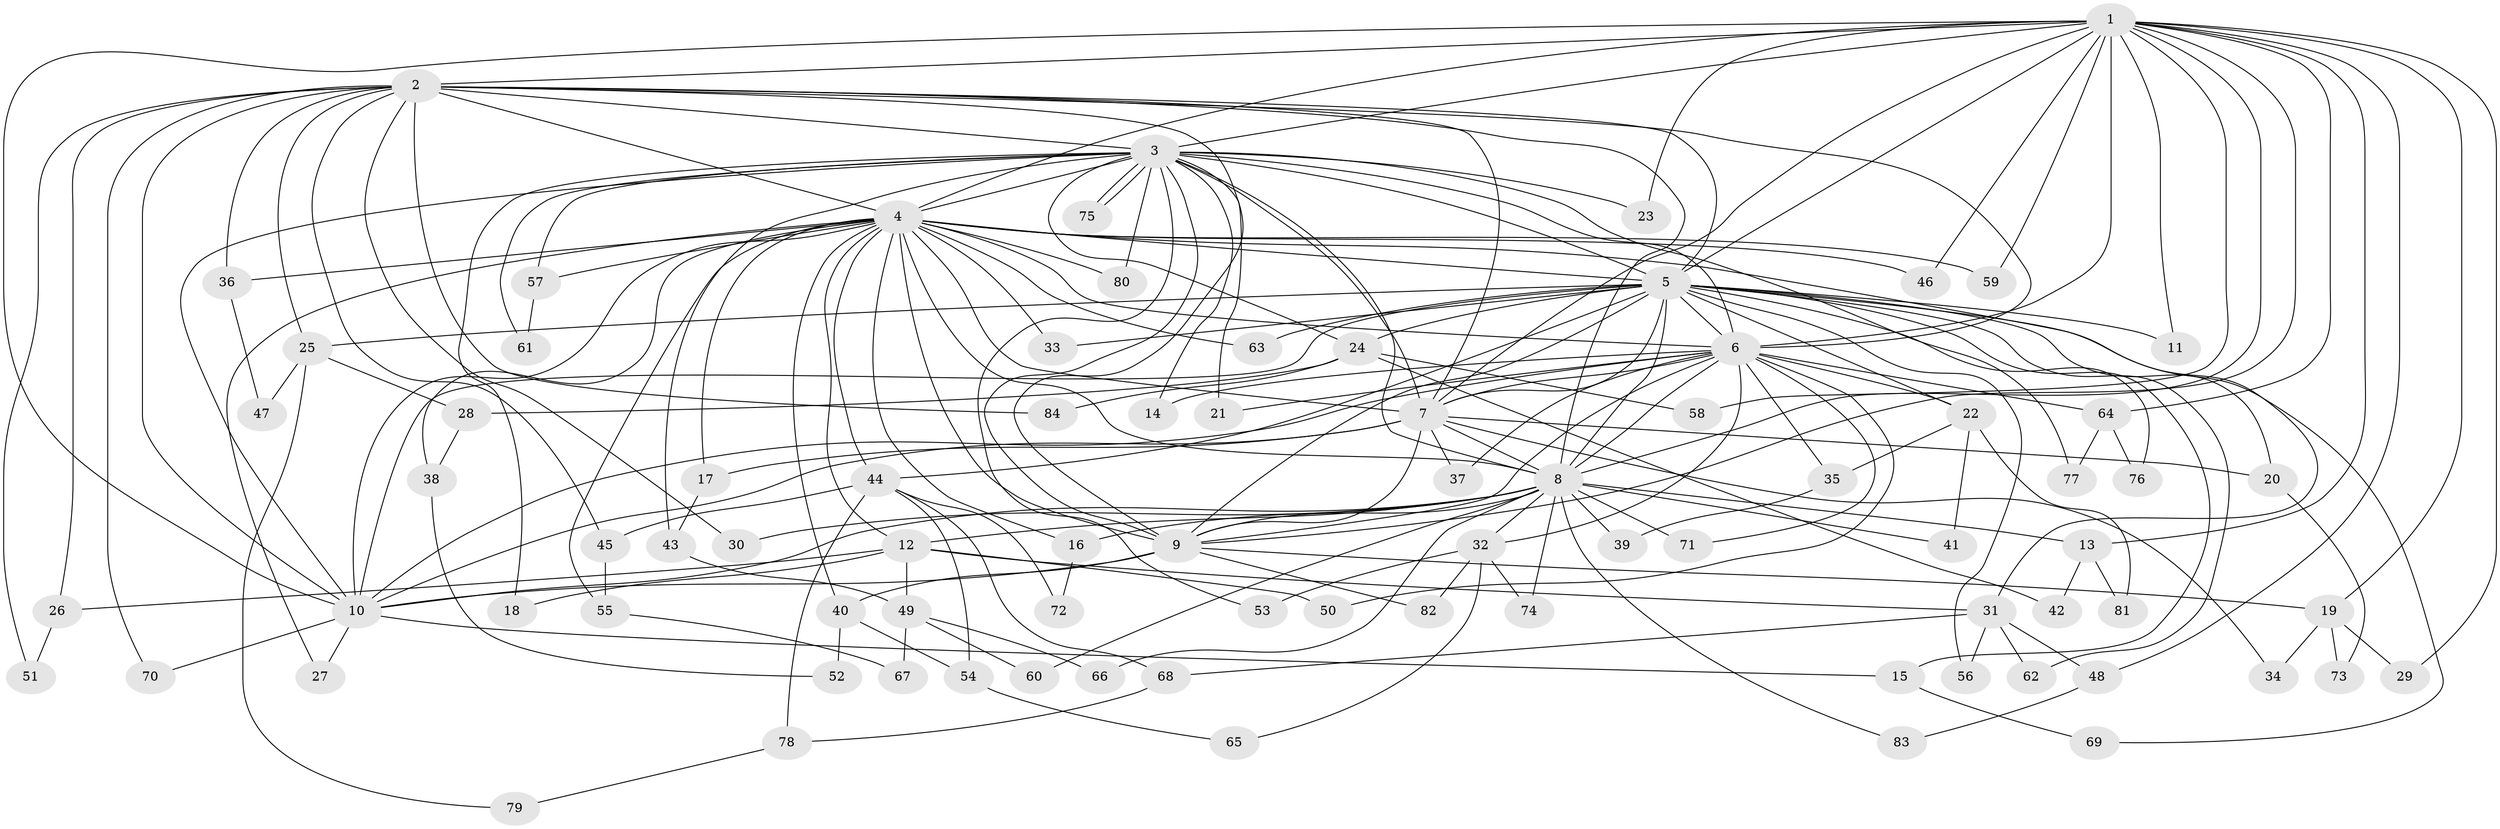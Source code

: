 // coarse degree distribution, {10: 0.11538461538461539, 4: 0.23076923076923078, 7: 0.038461538461538464, 2: 0.07692307692307693, 6: 0.07692307692307693, 3: 0.19230769230769232, 16: 0.038461538461538464, 5: 0.07692307692307693, 14: 0.038461538461538464, 15: 0.038461538461538464, 12: 0.038461538461538464, 1: 0.038461538461538464}
// Generated by graph-tools (version 1.1) at 2025/36/03/04/25 23:36:23]
// undirected, 84 vertices, 193 edges
graph export_dot {
  node [color=gray90,style=filled];
  1;
  2;
  3;
  4;
  5;
  6;
  7;
  8;
  9;
  10;
  11;
  12;
  13;
  14;
  15;
  16;
  17;
  18;
  19;
  20;
  21;
  22;
  23;
  24;
  25;
  26;
  27;
  28;
  29;
  30;
  31;
  32;
  33;
  34;
  35;
  36;
  37;
  38;
  39;
  40;
  41;
  42;
  43;
  44;
  45;
  46;
  47;
  48;
  49;
  50;
  51;
  52;
  53;
  54;
  55;
  56;
  57;
  58;
  59;
  60;
  61;
  62;
  63;
  64;
  65;
  66;
  67;
  68;
  69;
  70;
  71;
  72;
  73;
  74;
  75;
  76;
  77;
  78;
  79;
  80;
  81;
  82;
  83;
  84;
  1 -- 2;
  1 -- 3;
  1 -- 4;
  1 -- 5;
  1 -- 6;
  1 -- 7;
  1 -- 8;
  1 -- 9;
  1 -- 10;
  1 -- 11;
  1 -- 13;
  1 -- 19;
  1 -- 23;
  1 -- 29;
  1 -- 46;
  1 -- 48;
  1 -- 58;
  1 -- 59;
  1 -- 64;
  2 -- 3;
  2 -- 4;
  2 -- 5;
  2 -- 6;
  2 -- 7;
  2 -- 8;
  2 -- 9;
  2 -- 10;
  2 -- 25;
  2 -- 26;
  2 -- 30;
  2 -- 36;
  2 -- 45;
  2 -- 51;
  2 -- 70;
  2 -- 84;
  3 -- 4;
  3 -- 5;
  3 -- 6;
  3 -- 7;
  3 -- 8;
  3 -- 9;
  3 -- 10;
  3 -- 14;
  3 -- 18;
  3 -- 21;
  3 -- 23;
  3 -- 24;
  3 -- 43;
  3 -- 53;
  3 -- 57;
  3 -- 61;
  3 -- 75;
  3 -- 75;
  3 -- 77;
  3 -- 80;
  4 -- 5;
  4 -- 6;
  4 -- 7;
  4 -- 8;
  4 -- 9;
  4 -- 10;
  4 -- 12;
  4 -- 16;
  4 -- 17;
  4 -- 27;
  4 -- 31;
  4 -- 33;
  4 -- 36;
  4 -- 38;
  4 -- 40;
  4 -- 44;
  4 -- 46;
  4 -- 55;
  4 -- 57;
  4 -- 59;
  4 -- 63;
  4 -- 80;
  5 -- 6;
  5 -- 7;
  5 -- 8;
  5 -- 9;
  5 -- 10;
  5 -- 11;
  5 -- 15;
  5 -- 20;
  5 -- 22;
  5 -- 24;
  5 -- 25;
  5 -- 33;
  5 -- 44;
  5 -- 56;
  5 -- 62;
  5 -- 63;
  5 -- 69;
  5 -- 76;
  6 -- 7;
  6 -- 8;
  6 -- 9;
  6 -- 10;
  6 -- 14;
  6 -- 21;
  6 -- 22;
  6 -- 32;
  6 -- 35;
  6 -- 37;
  6 -- 50;
  6 -- 64;
  6 -- 71;
  7 -- 8;
  7 -- 9;
  7 -- 10;
  7 -- 17;
  7 -- 20;
  7 -- 34;
  7 -- 37;
  8 -- 9;
  8 -- 10;
  8 -- 12;
  8 -- 13;
  8 -- 16;
  8 -- 30;
  8 -- 32;
  8 -- 39;
  8 -- 41;
  8 -- 60;
  8 -- 66;
  8 -- 71;
  8 -- 74;
  8 -- 83;
  9 -- 10;
  9 -- 19;
  9 -- 40;
  9 -- 82;
  10 -- 15;
  10 -- 27;
  10 -- 70;
  12 -- 18;
  12 -- 26;
  12 -- 31;
  12 -- 49;
  12 -- 50;
  13 -- 42;
  13 -- 81;
  15 -- 69;
  16 -- 72;
  17 -- 43;
  19 -- 29;
  19 -- 34;
  19 -- 73;
  20 -- 73;
  22 -- 35;
  22 -- 41;
  22 -- 81;
  24 -- 28;
  24 -- 42;
  24 -- 58;
  24 -- 84;
  25 -- 28;
  25 -- 47;
  25 -- 79;
  26 -- 51;
  28 -- 38;
  31 -- 48;
  31 -- 56;
  31 -- 62;
  31 -- 68;
  32 -- 53;
  32 -- 65;
  32 -- 74;
  32 -- 82;
  35 -- 39;
  36 -- 47;
  38 -- 52;
  40 -- 52;
  40 -- 54;
  43 -- 49;
  44 -- 45;
  44 -- 54;
  44 -- 68;
  44 -- 72;
  44 -- 78;
  45 -- 55;
  48 -- 83;
  49 -- 60;
  49 -- 66;
  49 -- 67;
  54 -- 65;
  55 -- 67;
  57 -- 61;
  64 -- 76;
  64 -- 77;
  68 -- 78;
  78 -- 79;
}
